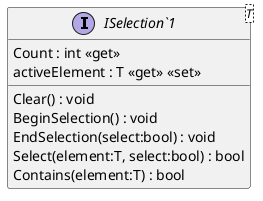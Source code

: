 @startuml
interface "ISelection`1"<T> {
    Count : int <<get>>
    activeElement : T <<get>> <<set>>
    Clear() : void
    BeginSelection() : void
    EndSelection(select:bool) : void
    Select(element:T, select:bool) : bool
    Contains(element:T) : bool
}
@enduml
